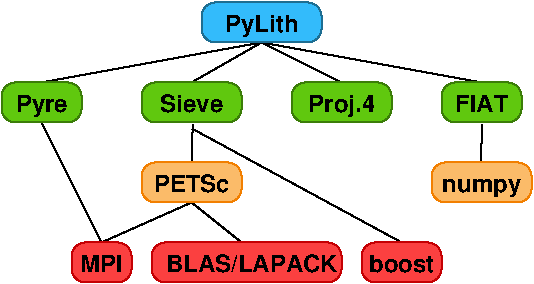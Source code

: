 #FIG 3.2
Landscape
Center
Inches
Letter  
100.00
Single
-2
1200 2
0 32 #010101
0 33 #fafafa
0 34 #2f3548
0 35 #727fa9
0 36 #fb4040
0 37 #c50003
0 38 #fbbb69
0 39 #f27f00
0 40 #fbfb73
0 41 #e2e200
0 42 #60c80e
0 43 #3b7d08
0 44 #33bbfb
0 45 #1e6e92
0 46 #ca8dfb
0 47 #6101af
6 3750 2100 4350 2400
2 4 0 1 37 36 42 -1 20 0.000 0 0 7 0 0 5
	 4350 2400 3750 2400 3750 2100 4350 2100 4350 2400
4 1 0 40 -1 18 12 0.0000 4 135 555 4050 2325 boost\001
-6
6 2175 2100 3675 2400
2 4 0 1 37 36 42 -1 20 0.000 0 0 7 0 0 5
	 3600 2400 2175 2400 2175 2100 3600 2100 3600 2400
4 1 0 40 -1 18 12 0.0000 4 135 1380 2925 2325 BLAS/LAPACK\001
-6
6 1575 2100 2025 2400
2 4 0 1 37 36 42 -1 20 0.000 0 0 7 0 0 5
	 2025 2400 1575 2400 1575 2100 2025 2100 2025 2400
4 1 0 40 -1 18 12 0.0000 4 135 360 1800 2325 MPI\001
-6
6 4350 900 4950 1200
2 4 0 1 43 42 42 -1 20 0.000 0 0 7 0 0 5
	 4950 1200 4350 1200 4350 900 4950 900 4950 1200
4 1 0 40 -1 18 12 0.0000 4 135 435 4650 1125 FIAT\001
-6
6 1050 900 1650 1200
2 4 0 1 43 42 42 -1 20 0.000 0 0 7 0 0 5
	 1650 1200 1050 1200 1050 900 1650 900 1650 1200
4 1 0 40 -1 18 12 0.0000 4 165 435 1350 1125 Pyre\001
-6
6 2100 900 2850 1200
2 4 0 1 43 42 42 -1 20 0.000 0 0 7 0 0 5
	 2850 1200 2100 1200 2100 900 2850 900 2850 1200
4 1 0 40 -1 18 12 0.0000 4 135 510 2475 1125 Sieve\001
-6
6 3225 900 3975 1200
2 4 0 1 43 42 42 -1 20 0.000 0 0 7 0 0 5
	 3975 1200 3225 1200 3225 900 3975 900 3975 1200
4 1 0 40 -1 18 12 0.0000 4 180 540 3600 1125 Proj.4\001
-6
6 2100 1500 2850 1800
2 4 0 1 39 38 42 -1 20 0.000 0 0 7 0 0 5
	 2850 1800 2100 1800 2100 1500 2850 1500 2850 1800
4 1 0 40 -1 18 12 0.0000 4 135 615 2475 1725 PETSc\001
-6
6 2550 300 3450 600
2 4 0 1 45 44 42 -1 20 0.000 0 0 7 0 0 5
	 3450 600 2550 600 2550 300 3450 300 3450 600
4 1 0 40 -1 18 12 0.0000 4 180 615 3000 525 PyLith\001
-6
6 4275 1500 5025 1800
2 4 0 1 39 38 42 -1 20 0.000 0 0 7 0 0 5
	 5025 1800 4275 1800 4275 1500 5025 1500 5025 1800
4 1 0 40 -1 18 12 0.0000 4 150 645 4650 1725 numpy\001
-6
2 1 0 1 0 7 51 -1 -1 0.000 0 0 -1 0 0 2
	 3000 600 2475 900
2 1 0 1 0 7 51 -1 -1 0.000 0 0 -1 0 0 2
	 1350 1200 1800 2100
2 1 0 1 0 7 51 -1 -1 0.000 0 0 -1 0 0 2
	 2475 1800 2850 2100
2 1 0 1 0 7 51 -1 -1 0.000 0 0 -1 0 0 2
	 3000 600 1350 900
2 1 0 1 0 7 51 -1 -1 0.000 0 0 -1 0 0 2
	 3000 600 3600 900
2 1 0 1 0 7 51 -1 -1 0.000 0 0 -1 0 0 2
	 3000 600 4650 900
2 1 0 1 0 7 51 -1 -1 0.000 0 0 -1 0 0 2
	 2484 1216 2475 1500
2 1 0 1 0 7 51 -1 -1 0.000 0 0 -1 0 0 2
	 4654 1216 4645 1500
2 1 0 1 0 7 51 -1 -1 0.000 0 0 -1 0 0 2
	 2475 1800 1800 2100
2 1 0 1 0 7 51 -1 -1 0.000 0 0 -1 0 0 2
	 2480 1247 4050 2100
